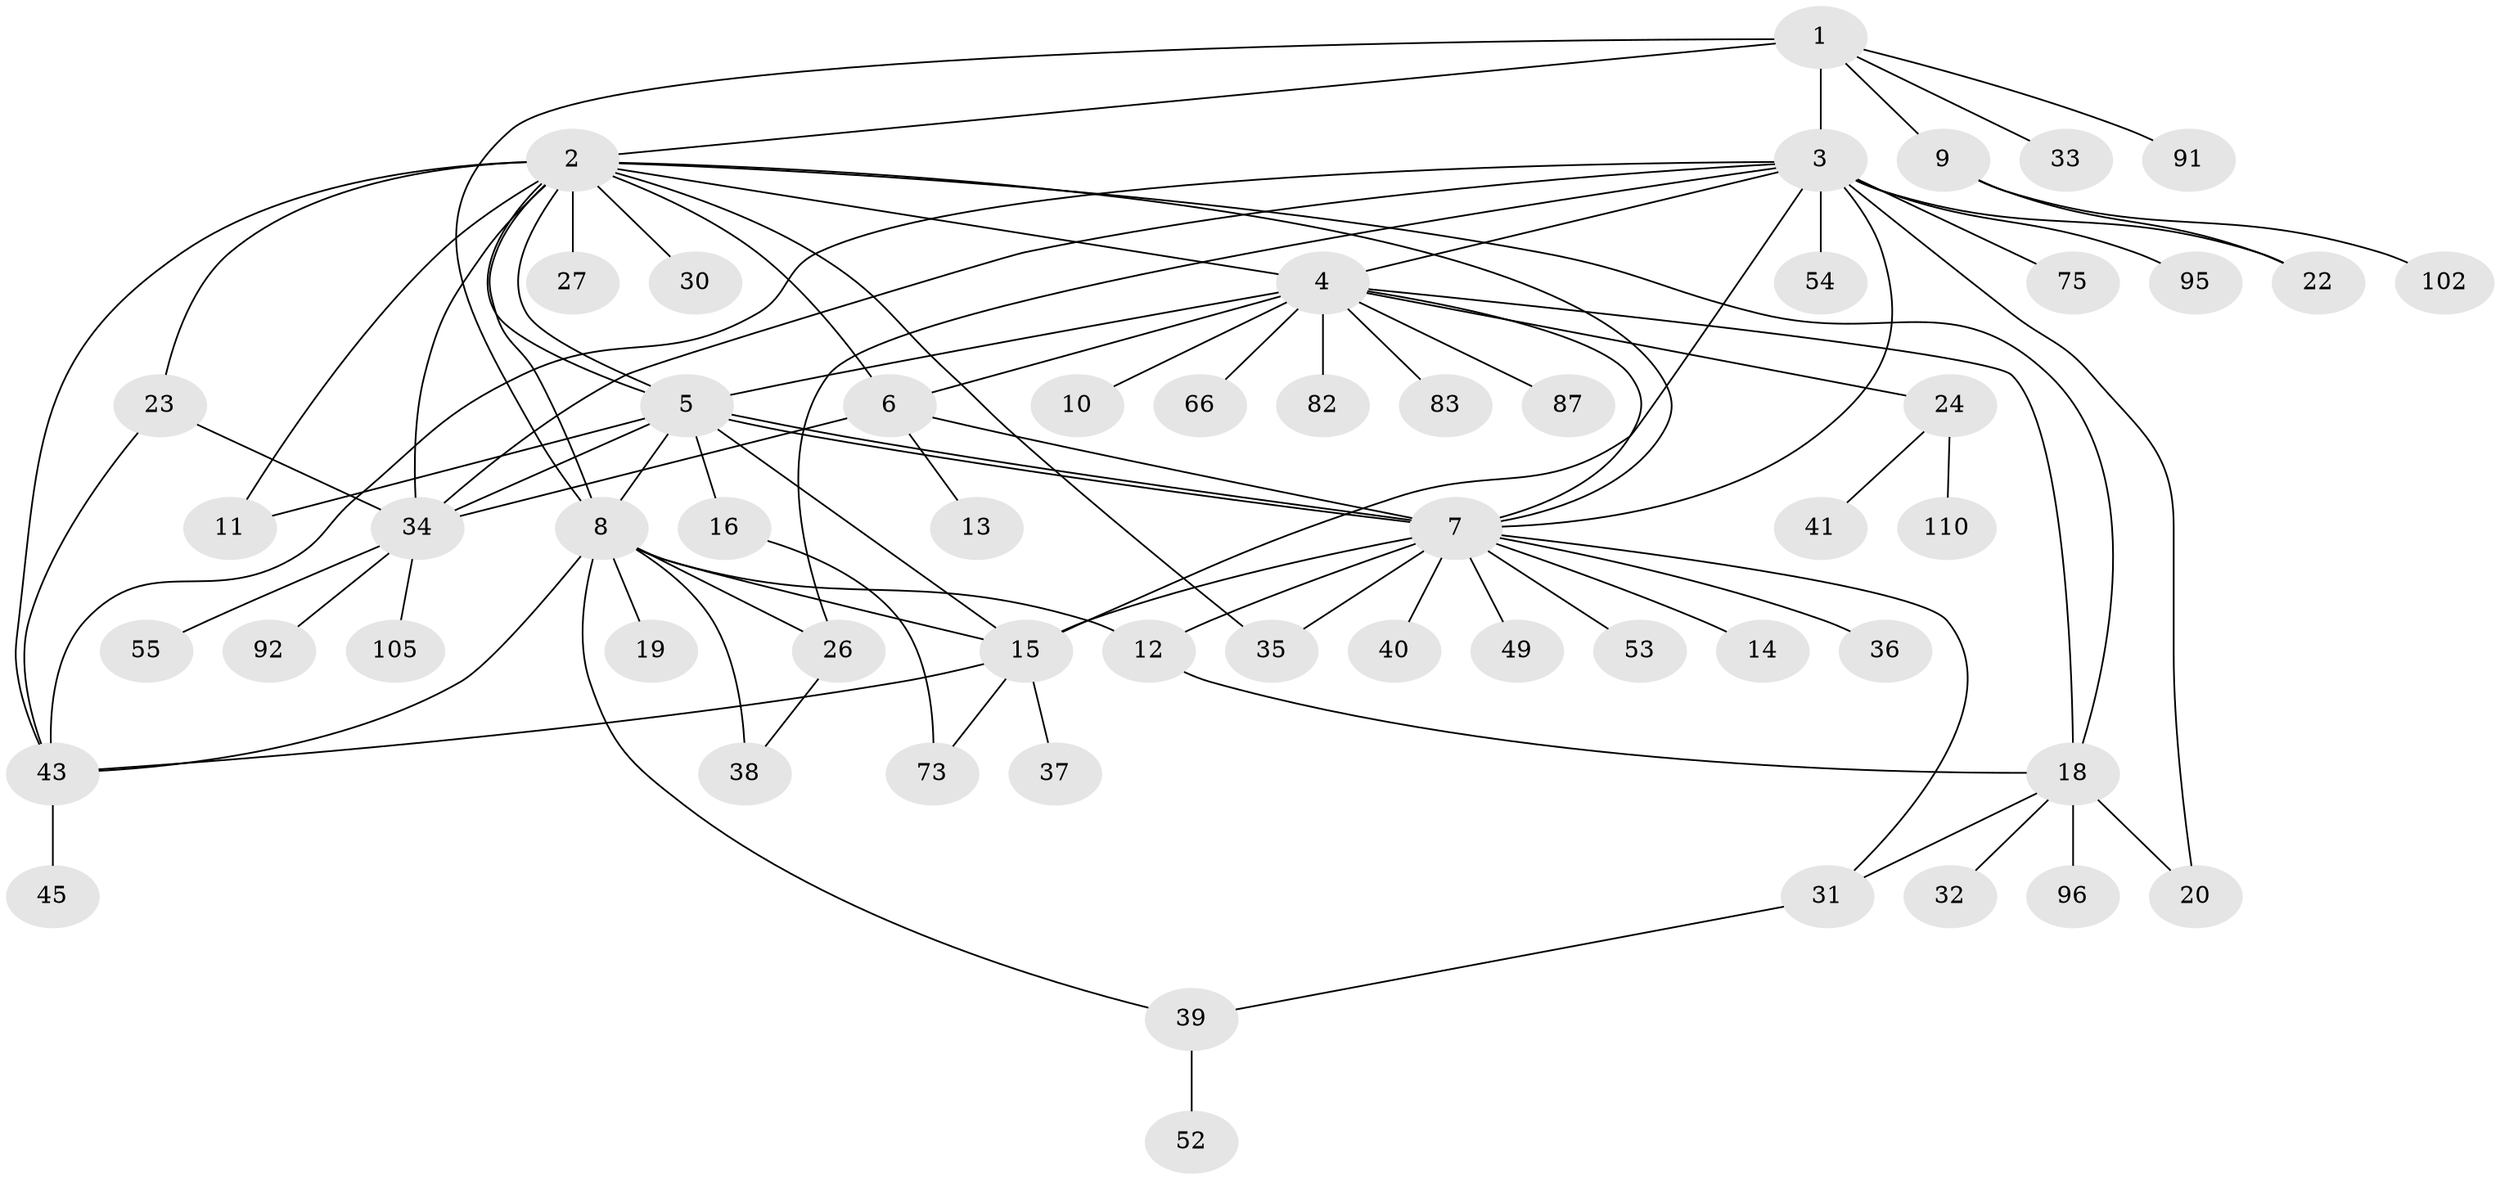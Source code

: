 // original degree distribution, {7: 0.008928571428571428, 14: 0.017857142857142856, 13: 0.008928571428571428, 17: 0.017857142857142856, 8: 0.017857142857142856, 16: 0.008928571428571428, 3: 0.15178571428571427, 1: 0.5178571428571429, 2: 0.1875, 12: 0.008928571428571428, 10: 0.017857142857142856, 4: 0.017857142857142856, 6: 0.008928571428571428, 5: 0.008928571428571428}
// Generated by graph-tools (version 1.1) at 2025/18/03/04/25 18:18:04]
// undirected, 56 vertices, 89 edges
graph export_dot {
graph [start="1"]
  node [color=gray90,style=filled];
  1;
  2 [super="+17+42+77"];
  3 [super="+50"];
  4 [super="+21"];
  5 [super="+29+44+85+106+100+67+70"];
  6 [super="+81+107+86+62"];
  7 [super="+58+28+71+88+93+48"];
  8 [super="+97+90+72+108+76+63+57+59"];
  9;
  10;
  11;
  12;
  13;
  14;
  15;
  16;
  18 [super="+47+68+103+65+25"];
  19;
  20;
  22 [super="+89"];
  23;
  24;
  26 [super="+94"];
  27;
  30;
  31;
  32;
  33;
  34 [super="+60"];
  35;
  36;
  37;
  38 [super="+61"];
  39;
  40;
  41;
  43;
  45;
  49;
  52;
  53;
  54;
  55;
  66;
  73 [super="+101"];
  75;
  82;
  83;
  87;
  91;
  92;
  95;
  96;
  102;
  105;
  110;
  1 -- 2 [weight=2];
  1 -- 3;
  1 -- 8;
  1 -- 9;
  1 -- 33;
  1 -- 91;
  2 -- 4;
  2 -- 5 [weight=2];
  2 -- 5;
  2 -- 6 [weight=2];
  2 -- 11 [weight=2];
  2 -- 18 [weight=2];
  2 -- 23;
  2 -- 35;
  2 -- 34 [weight=2];
  2 -- 8;
  2 -- 43;
  2 -- 27;
  2 -- 30;
  2 -- 7;
  3 -- 4;
  3 -- 15;
  3 -- 20;
  3 -- 22;
  3 -- 26;
  3 -- 34;
  3 -- 43;
  3 -- 54;
  3 -- 75;
  3 -- 95;
  3 -- 7 [weight=2];
  4 -- 5 [weight=2];
  4 -- 7;
  4 -- 10;
  4 -- 18;
  4 -- 24;
  4 -- 82;
  4 -- 83;
  4 -- 87;
  4 -- 6;
  4 -- 66;
  5 -- 7 [weight=2];
  5 -- 7;
  5 -- 11;
  5 -- 16;
  5 -- 8 [weight=2];
  5 -- 15;
  5 -- 34;
  6 -- 13;
  6 -- 34;
  6 -- 7;
  7 -- 14;
  7 -- 15 [weight=2];
  7 -- 31;
  7 -- 35;
  7 -- 36;
  7 -- 40;
  7 -- 53;
  7 -- 12;
  7 -- 49;
  8 -- 12;
  8 -- 19;
  8 -- 26;
  8 -- 39;
  8 -- 43;
  8 -- 38 [weight=2];
  8 -- 15;
  9 -- 22;
  9 -- 102;
  12 -- 18;
  15 -- 37;
  15 -- 43;
  15 -- 73;
  16 -- 73;
  18 -- 20;
  18 -- 31;
  18 -- 32;
  18 -- 96;
  23 -- 34;
  23 -- 43;
  24 -- 41;
  24 -- 110;
  26 -- 38;
  31 -- 39;
  34 -- 55;
  34 -- 92;
  34 -- 105;
  39 -- 52;
  43 -- 45;
}
